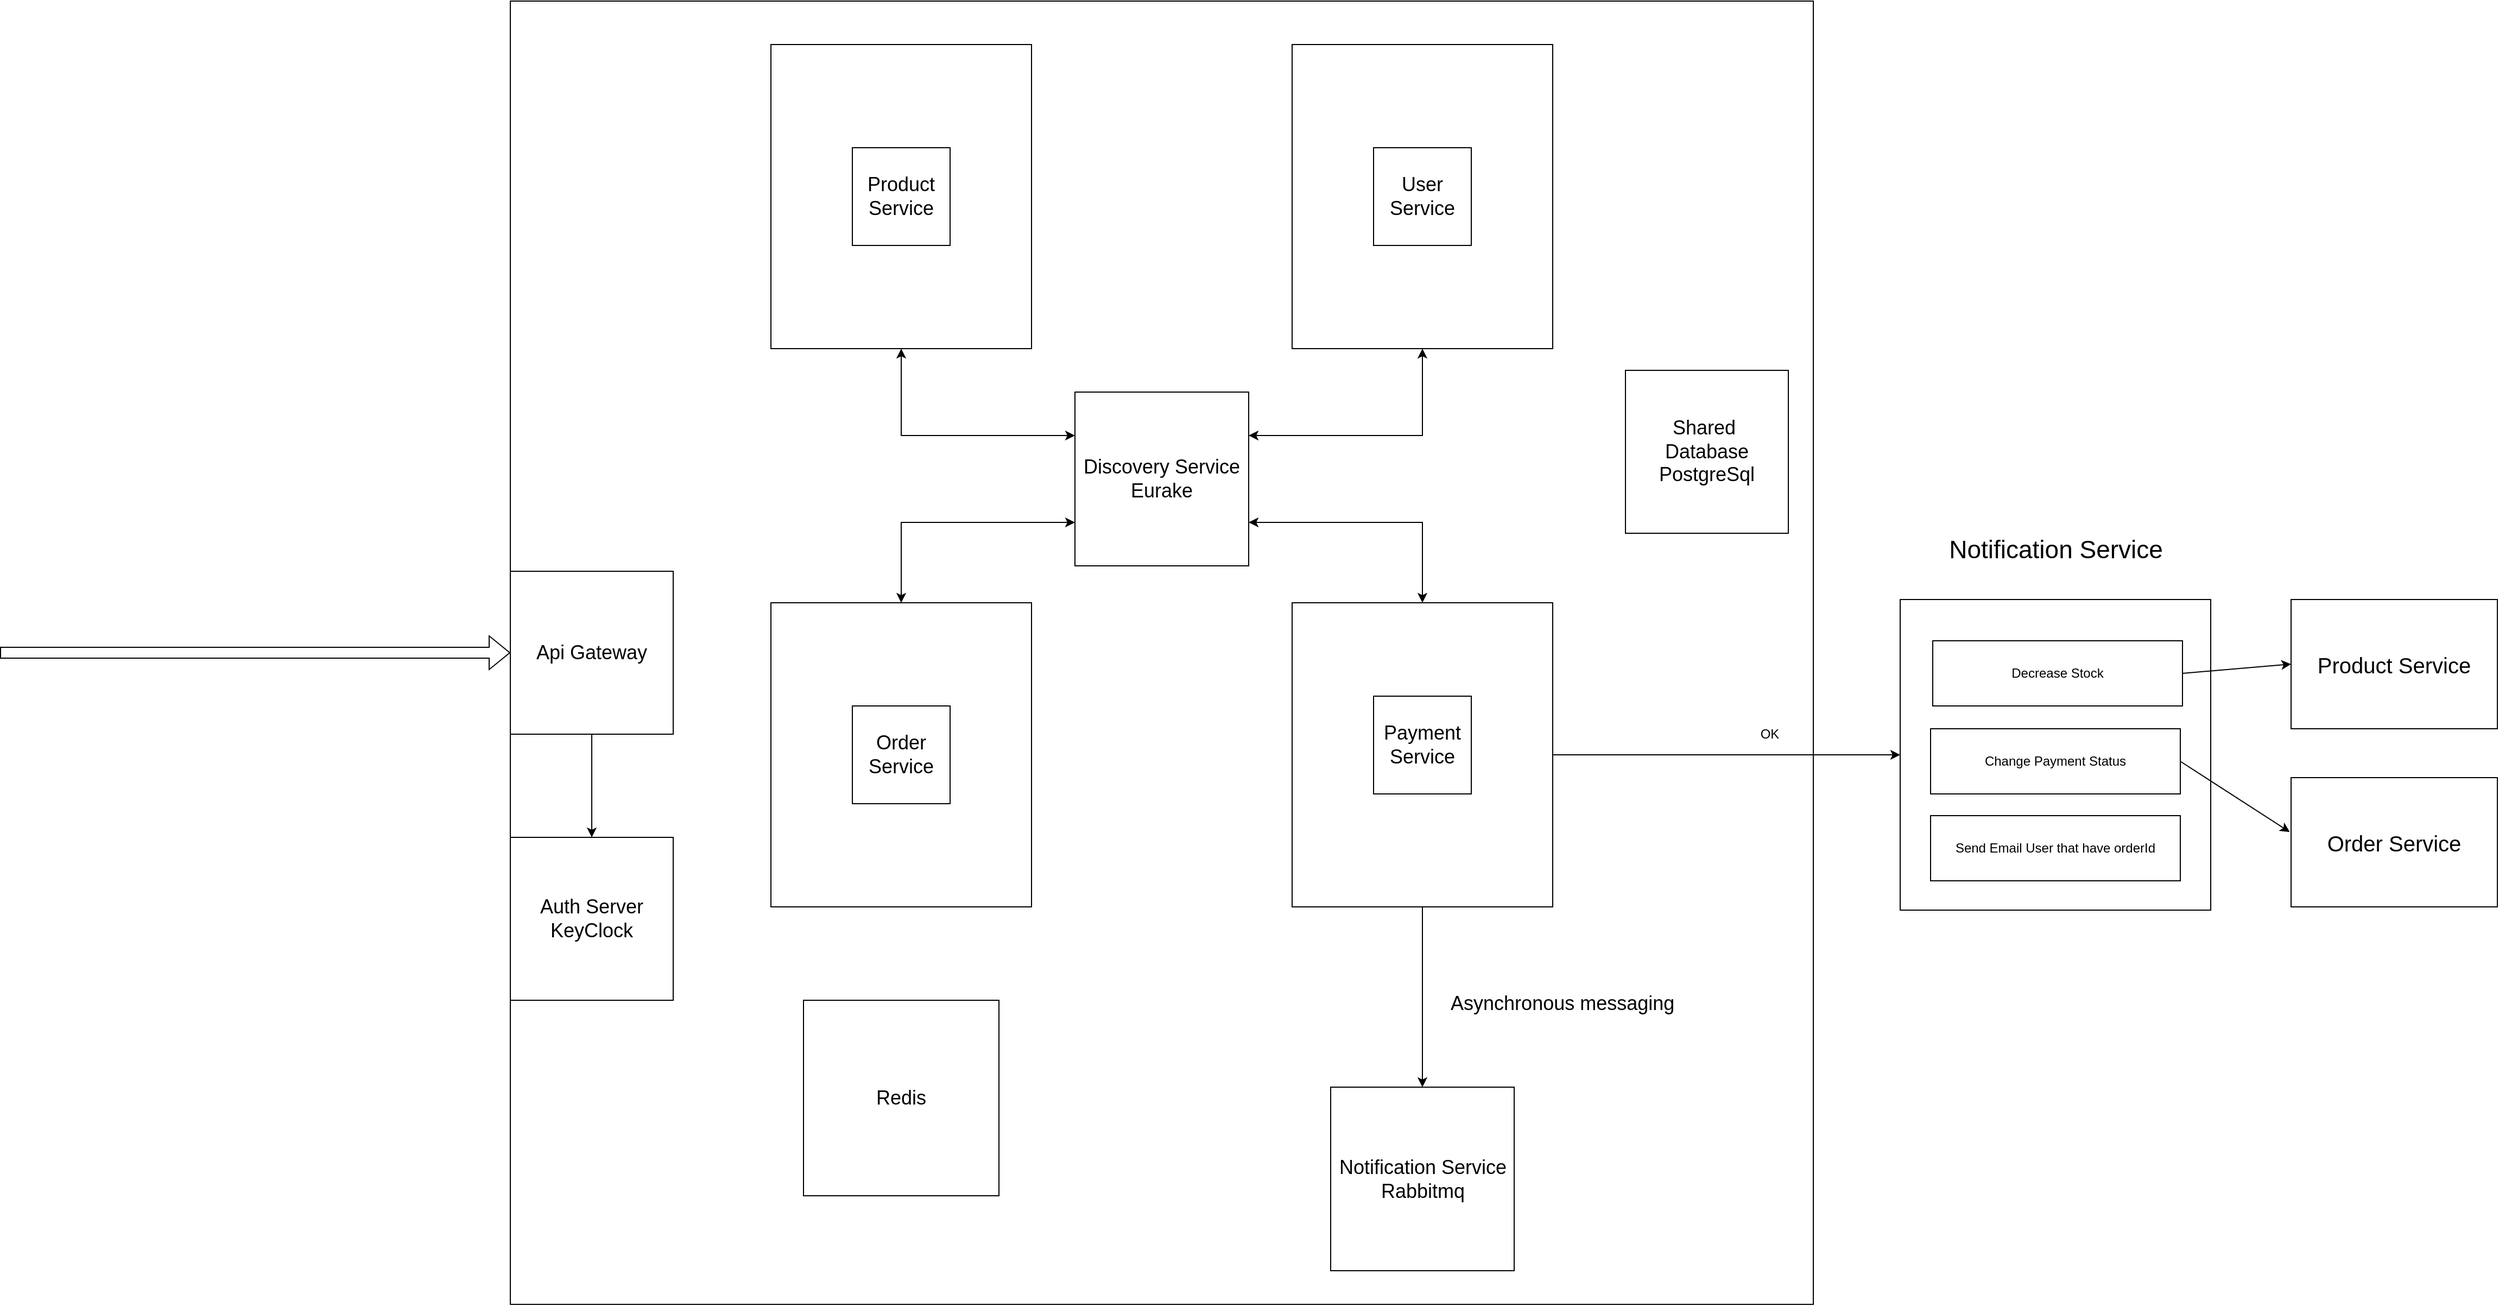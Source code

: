 <mxfile version="21.6.6" type="device">
  <diagram id="IYWuIBX9pT0ewRRFVs_7" name="Sayfa -1">
    <mxGraphModel dx="2947" dy="1356" grid="1" gridSize="10" guides="1" tooltips="1" connect="1" arrows="1" fold="1" page="1" pageScale="1" pageWidth="827" pageHeight="1169" math="0" shadow="0">
      <root>
        <mxCell id="0" />
        <mxCell id="1" parent="0" />
        <mxCell id="zD_XHFEE8OoRs3CVyitt-25" value="" style="whiteSpace=wrap;html=1;aspect=fixed;" parent="1" vertex="1">
          <mxGeometry x="-200" width="1200" height="1200" as="geometry" />
        </mxCell>
        <mxCell id="zD_XHFEE8OoRs3CVyitt-2" value="" style="rounded=0;whiteSpace=wrap;html=1;" parent="1" vertex="1">
          <mxGeometry x="40" y="40" width="240" height="280" as="geometry" />
        </mxCell>
        <mxCell id="zD_XHFEE8OoRs3CVyitt-3" value="&lt;font style=&quot;font-size: 18px;&quot;&gt;Product Service&lt;/font&gt;" style="whiteSpace=wrap;html=1;aspect=fixed;" parent="1" vertex="1">
          <mxGeometry x="115" y="135" width="90" height="90" as="geometry" />
        </mxCell>
        <mxCell id="zD_XHFEE8OoRs3CVyitt-7" value="" style="rounded=0;whiteSpace=wrap;html=1;" parent="1" vertex="1">
          <mxGeometry x="520" y="40" width="240" height="280" as="geometry" />
        </mxCell>
        <mxCell id="zD_XHFEE8OoRs3CVyitt-8" value="&lt;font style=&quot;font-size: 18px;&quot;&gt;User Service&lt;/font&gt;" style="whiteSpace=wrap;html=1;aspect=fixed;" parent="1" vertex="1">
          <mxGeometry x="595" y="135" width="90" height="90" as="geometry" />
        </mxCell>
        <mxCell id="zD_XHFEE8OoRs3CVyitt-12" value="" style="rounded=0;whiteSpace=wrap;html=1;" parent="1" vertex="1">
          <mxGeometry x="40" y="554" width="240" height="280" as="geometry" />
        </mxCell>
        <mxCell id="zD_XHFEE8OoRs3CVyitt-13" value="&lt;font style=&quot;font-size: 18px;&quot;&gt;Order Service&lt;/font&gt;" style="whiteSpace=wrap;html=1;aspect=fixed;" parent="1" vertex="1">
          <mxGeometry x="115" y="649" width="90" height="90" as="geometry" />
        </mxCell>
        <mxCell id="zD_XHFEE8OoRs3CVyitt-16" value="" style="rounded=0;whiteSpace=wrap;html=1;" parent="1" vertex="1">
          <mxGeometry x="520" y="554" width="240" height="280" as="geometry" />
        </mxCell>
        <mxCell id="zD_XHFEE8OoRs3CVyitt-17" value="&lt;font style=&quot;font-size: 18px;&quot;&gt;Payment Service&lt;/font&gt;" style="whiteSpace=wrap;html=1;aspect=fixed;" parent="1" vertex="1">
          <mxGeometry x="595" y="640" width="90" height="90" as="geometry" />
        </mxCell>
        <mxCell id="zD_XHFEE8OoRs3CVyitt-20" value="&lt;font style=&quot;font-size: 18px;&quot;&gt;Discovery Service&lt;br&gt;Eurake&lt;/font&gt;" style="whiteSpace=wrap;html=1;aspect=fixed;" parent="1" vertex="1">
          <mxGeometry x="320" y="360" width="160" height="160" as="geometry" />
        </mxCell>
        <mxCell id="zD_XHFEE8OoRs3CVyitt-21" value="" style="endArrow=classic;html=1;rounded=0;exitX=0.5;exitY=1;exitDx=0;exitDy=0;" parent="1" source="zD_XHFEE8OoRs3CVyitt-16" target="zD_XHFEE8OoRs3CVyitt-22" edge="1">
          <mxGeometry width="50" height="50" relative="1" as="geometry">
            <mxPoint x="630" y="880" as="sourcePoint" />
            <mxPoint x="640" y="940" as="targetPoint" />
          </mxGeometry>
        </mxCell>
        <mxCell id="zD_XHFEE8OoRs3CVyitt-22" value="&lt;font style=&quot;font-size: 18px;&quot;&gt;Notification Service&lt;br&gt;Rabbitmq&lt;/font&gt;" style="whiteSpace=wrap;html=1;aspect=fixed;" parent="1" vertex="1">
          <mxGeometry x="555.5" y="1000" width="169" height="169" as="geometry" />
        </mxCell>
        <mxCell id="zD_XHFEE8OoRs3CVyitt-23" value="&lt;p style=&quot;margin: 0cm; font-family: Calibri, sans-serif; text-align: start; text-indent: 35.4pt;&quot; class=&quot;MsoNormal&quot;&gt;&lt;font style=&quot;font-size: 18px;&quot;&gt;Asynchronous messaging&lt;/font&gt;&lt;/p&gt;" style="text;html=1;align=center;verticalAlign=middle;resizable=0;points=[];autosize=1;strokeColor=none;fillColor=none;" parent="1" vertex="1">
          <mxGeometry x="605" y="903" width="280" height="40" as="geometry" />
        </mxCell>
        <mxCell id="zD_XHFEE8OoRs3CVyitt-26" value="" style="endArrow=classic;startArrow=classic;html=1;rounded=0;exitX=0.5;exitY=0;exitDx=0;exitDy=0;entryX=0;entryY=0.75;entryDx=0;entryDy=0;" parent="1" source="zD_XHFEE8OoRs3CVyitt-12" target="zD_XHFEE8OoRs3CVyitt-20" edge="1">
          <mxGeometry width="50" height="50" relative="1" as="geometry">
            <mxPoint x="330" y="590" as="sourcePoint" />
            <mxPoint x="380" y="540" as="targetPoint" />
            <Array as="points">
              <mxPoint x="160" y="480" />
            </Array>
          </mxGeometry>
        </mxCell>
        <mxCell id="zD_XHFEE8OoRs3CVyitt-27" value="" style="endArrow=classic;startArrow=classic;html=1;rounded=0;exitX=0.5;exitY=1;exitDx=0;exitDy=0;entryX=0;entryY=0.25;entryDx=0;entryDy=0;" parent="1" source="zD_XHFEE8OoRs3CVyitt-2" target="zD_XHFEE8OoRs3CVyitt-20" edge="1">
          <mxGeometry width="50" height="50" relative="1" as="geometry">
            <mxPoint x="180" y="400" as="sourcePoint" />
            <mxPoint x="230" y="350" as="targetPoint" />
            <Array as="points">
              <mxPoint x="160" y="400" />
            </Array>
          </mxGeometry>
        </mxCell>
        <mxCell id="zD_XHFEE8OoRs3CVyitt-28" value="" style="endArrow=classic;startArrow=classic;html=1;rounded=0;entryX=0.5;entryY=1;entryDx=0;entryDy=0;exitX=1;exitY=0.25;exitDx=0;exitDy=0;" parent="1" source="zD_XHFEE8OoRs3CVyitt-20" target="zD_XHFEE8OoRs3CVyitt-7" edge="1">
          <mxGeometry width="50" height="50" relative="1" as="geometry">
            <mxPoint x="600" y="430" as="sourcePoint" />
            <mxPoint x="650" y="380" as="targetPoint" />
            <Array as="points">
              <mxPoint x="640" y="400" />
            </Array>
          </mxGeometry>
        </mxCell>
        <mxCell id="zD_XHFEE8OoRs3CVyitt-29" value="" style="endArrow=classic;startArrow=classic;html=1;rounded=0;exitX=1;exitY=0.75;exitDx=0;exitDy=0;entryX=0.5;entryY=0;entryDx=0;entryDy=0;" parent="1" source="zD_XHFEE8OoRs3CVyitt-20" target="zD_XHFEE8OoRs3CVyitt-16" edge="1">
          <mxGeometry width="50" height="50" relative="1" as="geometry">
            <mxPoint x="610" y="500" as="sourcePoint" />
            <mxPoint x="660" y="450" as="targetPoint" />
            <Array as="points">
              <mxPoint x="640" y="480" />
            </Array>
          </mxGeometry>
        </mxCell>
        <mxCell id="zD_XHFEE8OoRs3CVyitt-30" value="" style="shape=flexArrow;endArrow=classic;html=1;rounded=0;entryX=0;entryY=0.5;entryDx=0;entryDy=0;" parent="1" target="zD_XHFEE8OoRs3CVyitt-25" edge="1">
          <mxGeometry width="50" height="50" relative="1" as="geometry">
            <mxPoint x="-670" y="600" as="sourcePoint" />
            <mxPoint x="-70" y="570" as="targetPoint" />
          </mxGeometry>
        </mxCell>
        <mxCell id="zD_XHFEE8OoRs3CVyitt-31" value="&lt;font style=&quot;font-size: 18px;&quot;&gt;Api Gateway&lt;/font&gt;" style="whiteSpace=wrap;html=1;aspect=fixed;" parent="1" vertex="1">
          <mxGeometry x="-200" y="525" width="150" height="150" as="geometry" />
        </mxCell>
        <mxCell id="zD_XHFEE8OoRs3CVyitt-32" value="" style="endArrow=classic;html=1;rounded=0;exitX=0.5;exitY=1;exitDx=0;exitDy=0;" parent="1" source="zD_XHFEE8OoRs3CVyitt-31" target="zD_XHFEE8OoRs3CVyitt-33" edge="1">
          <mxGeometry width="50" height="50" relative="1" as="geometry">
            <mxPoint x="-120" y="620" as="sourcePoint" />
            <mxPoint x="-120" y="800" as="targetPoint" />
          </mxGeometry>
        </mxCell>
        <mxCell id="zD_XHFEE8OoRs3CVyitt-33" value="&lt;font style=&quot;font-size: 18px;&quot;&gt;Auth Server&lt;br&gt;KeyClock&lt;/font&gt;" style="whiteSpace=wrap;html=1;aspect=fixed;" parent="1" vertex="1">
          <mxGeometry x="-200" y="770" width="150" height="150" as="geometry" />
        </mxCell>
        <mxCell id="zD_XHFEE8OoRs3CVyitt-34" value="&lt;font style=&quot;font-size: 18px;&quot;&gt;Redis&lt;/font&gt;" style="whiteSpace=wrap;html=1;aspect=fixed;" parent="1" vertex="1">
          <mxGeometry x="70" y="920" width="180" height="180" as="geometry" />
        </mxCell>
        <mxCell id="Pe4q_i5vTl5w1wtI57kw-1" value="&lt;font style=&quot;font-size: 18px;&quot;&gt;Shared&amp;nbsp;&lt;br&gt;Database&lt;br&gt;PostgreSql&lt;br&gt;&lt;/font&gt;" style="whiteSpace=wrap;html=1;aspect=fixed;" parent="1" vertex="1">
          <mxGeometry x="827" y="340" width="150" height="150" as="geometry" />
        </mxCell>
        <mxCell id="G_ismYz4Oq1wVwlIs1hO-2" value="" style="whiteSpace=wrap;html=1;aspect=fixed;" vertex="1" parent="1">
          <mxGeometry x="1080" y="551" width="286" height="286" as="geometry" />
        </mxCell>
        <mxCell id="G_ismYz4Oq1wVwlIs1hO-3" value="" style="endArrow=classic;html=1;rounded=0;entryX=0;entryY=0.5;entryDx=0;entryDy=0;" edge="1" parent="1" source="zD_XHFEE8OoRs3CVyitt-16" target="G_ismYz4Oq1wVwlIs1hO-2">
          <mxGeometry width="50" height="50" relative="1" as="geometry">
            <mxPoint x="760" y="744" as="sourcePoint" />
            <mxPoint x="830.711" y="694" as="targetPoint" />
          </mxGeometry>
        </mxCell>
        <mxCell id="G_ismYz4Oq1wVwlIs1hO-4" value="OK" style="text;html=1;strokeColor=none;fillColor=none;align=center;verticalAlign=middle;whiteSpace=wrap;rounded=0;" vertex="1" parent="1">
          <mxGeometry x="930" y="660" width="60" height="30" as="geometry" />
        </mxCell>
        <mxCell id="G_ismYz4Oq1wVwlIs1hO-6" value="Decrease Stock" style="rounded=0;whiteSpace=wrap;html=1;" vertex="1" parent="1">
          <mxGeometry x="1110" y="589" width="230" height="60" as="geometry" />
        </mxCell>
        <mxCell id="G_ismYz4Oq1wVwlIs1hO-7" value="Change Payment Status" style="rounded=0;whiteSpace=wrap;html=1;" vertex="1" parent="1">
          <mxGeometry x="1108" y="670" width="230" height="60" as="geometry" />
        </mxCell>
        <mxCell id="G_ismYz4Oq1wVwlIs1hO-8" value="Send Email User that have orderId" style="rounded=0;whiteSpace=wrap;html=1;" vertex="1" parent="1">
          <mxGeometry x="1108" y="750" width="230" height="60" as="geometry" />
        </mxCell>
        <mxCell id="G_ismYz4Oq1wVwlIs1hO-9" value="&lt;font style=&quot;font-size: 23px;&quot;&gt;Notification Service&lt;/font&gt;" style="text;html=1;align=center;verticalAlign=middle;resizable=0;points=[];autosize=1;strokeColor=none;fillColor=none;" vertex="1" parent="1">
          <mxGeometry x="1113" y="485" width="220" height="40" as="geometry" />
        </mxCell>
        <mxCell id="G_ismYz4Oq1wVwlIs1hO-10" value="&lt;font style=&quot;font-size: 20px;&quot;&gt;Product Service&lt;/font&gt;" style="rounded=0;whiteSpace=wrap;html=1;" vertex="1" parent="1">
          <mxGeometry x="1440" y="551" width="190" height="119" as="geometry" />
        </mxCell>
        <mxCell id="G_ismYz4Oq1wVwlIs1hO-11" value="&lt;font style=&quot;font-size: 20px;&quot;&gt;Order Service&lt;/font&gt;" style="rounded=0;whiteSpace=wrap;html=1;" vertex="1" parent="1">
          <mxGeometry x="1440" y="715" width="190" height="119" as="geometry" />
        </mxCell>
        <mxCell id="G_ismYz4Oq1wVwlIs1hO-12" value="" style="endArrow=classic;html=1;rounded=0;exitX=1;exitY=0.5;exitDx=0;exitDy=0;entryX=0;entryY=0.5;entryDx=0;entryDy=0;" edge="1" parent="1" source="G_ismYz4Oq1wVwlIs1hO-6" target="G_ismYz4Oq1wVwlIs1hO-10">
          <mxGeometry width="50" height="50" relative="1" as="geometry">
            <mxPoint x="1330" y="660" as="sourcePoint" />
            <mxPoint x="1380" y="610" as="targetPoint" />
          </mxGeometry>
        </mxCell>
        <mxCell id="G_ismYz4Oq1wVwlIs1hO-13" value="" style="endArrow=classic;html=1;rounded=0;exitX=1;exitY=0.5;exitDx=0;exitDy=0;entryX=-0.006;entryY=0.421;entryDx=0;entryDy=0;entryPerimeter=0;" edge="1" parent="1" source="G_ismYz4Oq1wVwlIs1hO-7" target="G_ismYz4Oq1wVwlIs1hO-11">
          <mxGeometry width="50" height="50" relative="1" as="geometry">
            <mxPoint x="1340" y="740" as="sourcePoint" />
            <mxPoint x="1390" y="690" as="targetPoint" />
          </mxGeometry>
        </mxCell>
      </root>
    </mxGraphModel>
  </diagram>
</mxfile>
